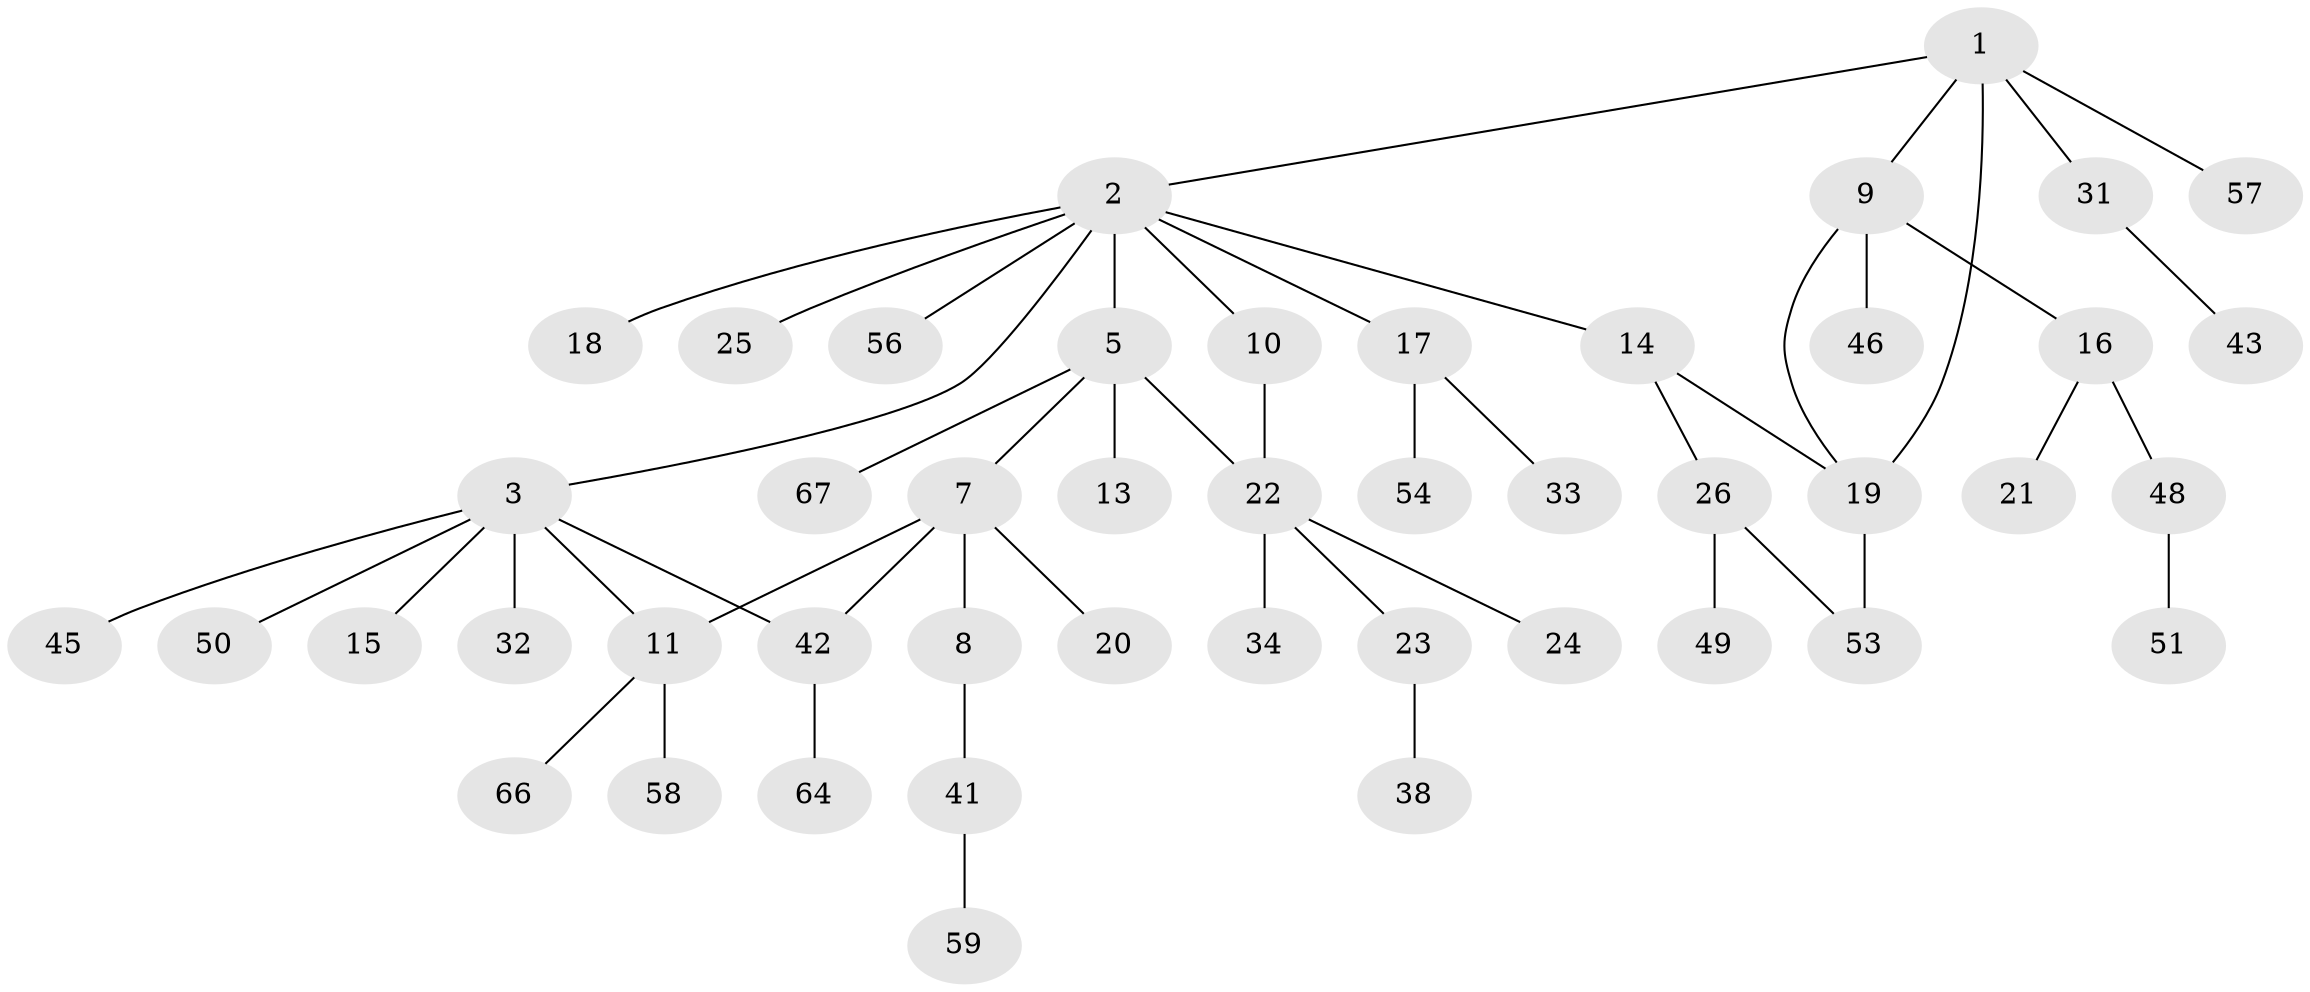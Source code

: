 // original degree distribution, {5: 0.07462686567164178, 9: 0.014925373134328358, 7: 0.014925373134328358, 2: 0.26865671641791045, 4: 0.07462686567164178, 3: 0.1044776119402985, 1: 0.44776119402985076}
// Generated by graph-tools (version 1.1) at 2025/16/03/04/25 18:16:51]
// undirected, 46 vertices, 51 edges
graph export_dot {
graph [start="1"]
  node [color=gray90,style=filled];
  1;
  2;
  3 [super="+4+6+65+39"];
  5;
  7;
  8;
  9 [super="+36+47"];
  10;
  11;
  13 [super="+30"];
  14;
  15 [super="+60"];
  16 [super="+37"];
  17;
  18;
  19 [super="+52+28"];
  20;
  21;
  22;
  23;
  24;
  25;
  26 [super="+27"];
  31 [super="+40"];
  32 [super="+62"];
  33 [super="+35"];
  34;
  38;
  41;
  42 [super="+44"];
  43;
  45;
  46;
  48;
  49 [super="+61"];
  50;
  51;
  53;
  54;
  56;
  57;
  58;
  59;
  64;
  66;
  67;
  1 -- 2;
  1 -- 9;
  1 -- 19;
  1 -- 31;
  1 -- 57;
  2 -- 3;
  2 -- 5;
  2 -- 10;
  2 -- 14;
  2 -- 17;
  2 -- 18;
  2 -- 25;
  2 -- 56;
  3 -- 15;
  3 -- 32 [weight=2];
  3 -- 11;
  3 -- 50;
  3 -- 42;
  3 -- 45 [weight=2];
  5 -- 7;
  5 -- 13;
  5 -- 22;
  5 -- 67;
  7 -- 8;
  7 -- 20;
  7 -- 11;
  7 -- 42;
  8 -- 41;
  9 -- 16;
  9 -- 19;
  9 -- 46;
  10 -- 22;
  11 -- 58;
  11 -- 66;
  14 -- 26;
  14 -- 19;
  16 -- 21;
  16 -- 48;
  17 -- 33;
  17 -- 54;
  19 -- 53;
  22 -- 23;
  22 -- 24;
  22 -- 34;
  23 -- 38;
  26 -- 49;
  26 -- 53;
  31 -- 43;
  41 -- 59;
  42 -- 64;
  48 -- 51;
}
